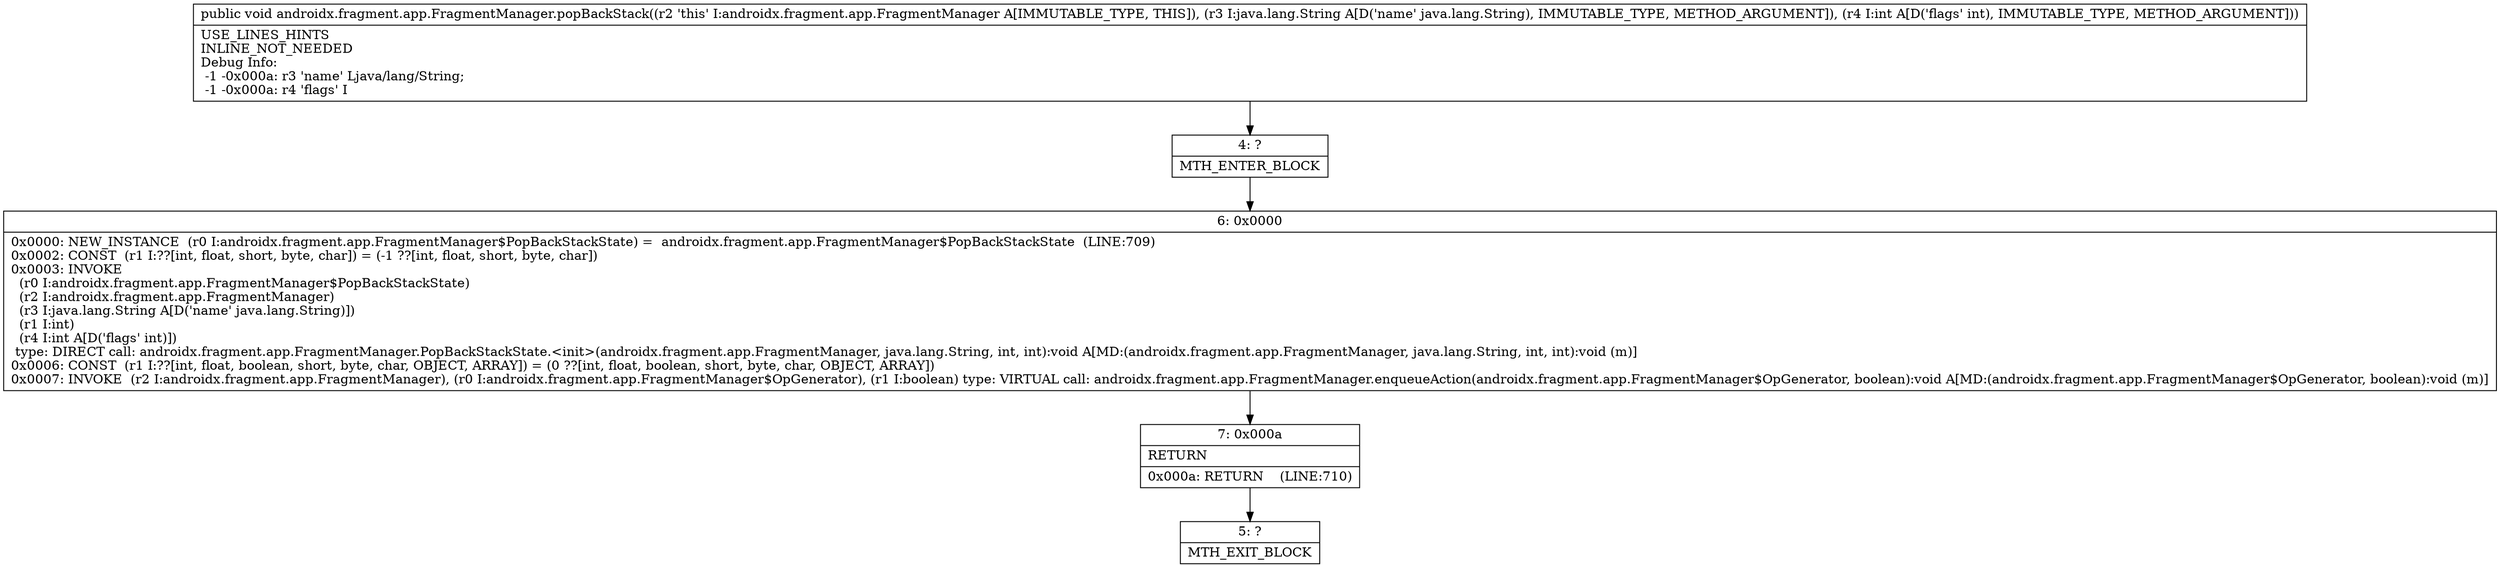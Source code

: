 digraph "CFG forandroidx.fragment.app.FragmentManager.popBackStack(Ljava\/lang\/String;I)V" {
Node_4 [shape=record,label="{4\:\ ?|MTH_ENTER_BLOCK\l}"];
Node_6 [shape=record,label="{6\:\ 0x0000|0x0000: NEW_INSTANCE  (r0 I:androidx.fragment.app.FragmentManager$PopBackStackState) =  androidx.fragment.app.FragmentManager$PopBackStackState  (LINE:709)\l0x0002: CONST  (r1 I:??[int, float, short, byte, char]) = (\-1 ??[int, float, short, byte, char]) \l0x0003: INVOKE  \l  (r0 I:androidx.fragment.app.FragmentManager$PopBackStackState)\l  (r2 I:androidx.fragment.app.FragmentManager)\l  (r3 I:java.lang.String A[D('name' java.lang.String)])\l  (r1 I:int)\l  (r4 I:int A[D('flags' int)])\l type: DIRECT call: androidx.fragment.app.FragmentManager.PopBackStackState.\<init\>(androidx.fragment.app.FragmentManager, java.lang.String, int, int):void A[MD:(androidx.fragment.app.FragmentManager, java.lang.String, int, int):void (m)]\l0x0006: CONST  (r1 I:??[int, float, boolean, short, byte, char, OBJECT, ARRAY]) = (0 ??[int, float, boolean, short, byte, char, OBJECT, ARRAY]) \l0x0007: INVOKE  (r2 I:androidx.fragment.app.FragmentManager), (r0 I:androidx.fragment.app.FragmentManager$OpGenerator), (r1 I:boolean) type: VIRTUAL call: androidx.fragment.app.FragmentManager.enqueueAction(androidx.fragment.app.FragmentManager$OpGenerator, boolean):void A[MD:(androidx.fragment.app.FragmentManager$OpGenerator, boolean):void (m)]\l}"];
Node_7 [shape=record,label="{7\:\ 0x000a|RETURN\l|0x000a: RETURN    (LINE:710)\l}"];
Node_5 [shape=record,label="{5\:\ ?|MTH_EXIT_BLOCK\l}"];
MethodNode[shape=record,label="{public void androidx.fragment.app.FragmentManager.popBackStack((r2 'this' I:androidx.fragment.app.FragmentManager A[IMMUTABLE_TYPE, THIS]), (r3 I:java.lang.String A[D('name' java.lang.String), IMMUTABLE_TYPE, METHOD_ARGUMENT]), (r4 I:int A[D('flags' int), IMMUTABLE_TYPE, METHOD_ARGUMENT]))  | USE_LINES_HINTS\lINLINE_NOT_NEEDED\lDebug Info:\l  \-1 \-0x000a: r3 'name' Ljava\/lang\/String;\l  \-1 \-0x000a: r4 'flags' I\l}"];
MethodNode -> Node_4;Node_4 -> Node_6;
Node_6 -> Node_7;
Node_7 -> Node_5;
}


